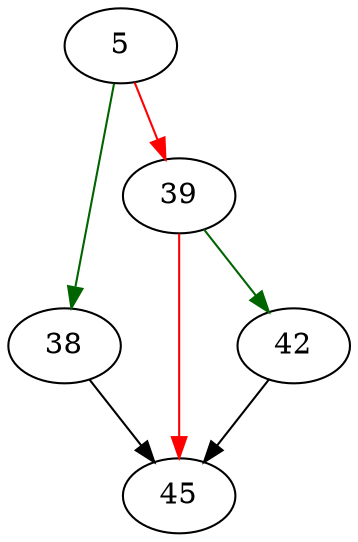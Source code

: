 strict digraph "sqlite3ResolveSelfReference" {
	// Node definitions.
	5 [entry=true];
	38;
	39;
	45;
	42;

	// Edge definitions.
	5 -> 38 [
		color=darkgreen
		cond=true
	];
	5 -> 39 [
		color=red
		cond=false
	];
	38 -> 45;
	39 -> 45 [
		color=red
		cond=false
	];
	39 -> 42 [
		color=darkgreen
		cond=true
	];
	42 -> 45;
}